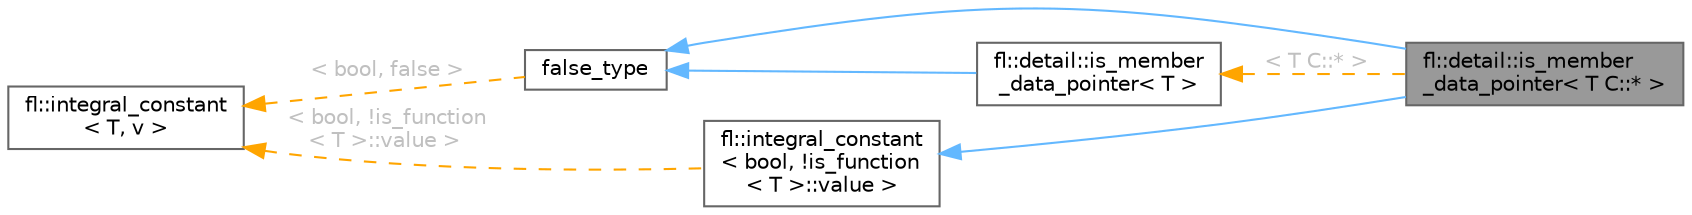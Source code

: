 digraph "fl::detail::is_member_data_pointer&lt; T C::* &gt;"
{
 // INTERACTIVE_SVG=YES
 // LATEX_PDF_SIZE
  bgcolor="transparent";
  edge [fontname=Helvetica,fontsize=10,labelfontname=Helvetica,labelfontsize=10];
  node [fontname=Helvetica,fontsize=10,shape=box,height=0.2,width=0.4];
  rankdir="LR";
  Node1 [id="Node000001",label="fl::detail::is_member\l_data_pointer\< T C::* \>",height=0.2,width=0.4,color="gray40", fillcolor="grey60", style="filled", fontcolor="black",tooltip=" "];
  Node2 -> Node1 [id="edge1_Node000001_Node000002",dir="back",color="steelblue1",style="solid",tooltip=" "];
  Node2 [id="Node000002",label="false_type",height=0.2,width=0.4,color="gray40", fillcolor="white", style="filled",URL="$d1/d55/structfl_1_1integral__constant.html",tooltip=" "];
  Node3 -> Node2 [id="edge2_Node000002_Node000003",dir="back",color="orange",style="dashed",tooltip=" ",label=" \< bool, false \>",fontcolor="grey" ];
  Node3 [id="Node000003",label="fl::integral_constant\l\< T, v \>",height=0.2,width=0.4,color="gray40", fillcolor="white", style="filled",URL="$d1/d55/structfl_1_1integral__constant.html",tooltip=" "];
  Node4 -> Node1 [id="edge3_Node000001_Node000004",dir="back",color="steelblue1",style="solid",tooltip=" "];
  Node4 [id="Node000004",label="fl::integral_constant\l\< bool, !is_function\l\< T \>::value \>",height=0.2,width=0.4,color="gray40", fillcolor="white", style="filled",URL="$d1/d55/structfl_1_1integral__constant.html",tooltip=" "];
  Node3 -> Node4 [id="edge4_Node000004_Node000003",dir="back",color="orange",style="dashed",tooltip=" ",label=" \< bool, !is_function\l\< T \>::value \>",fontcolor="grey" ];
  Node5 -> Node1 [id="edge5_Node000001_Node000005",dir="back",color="orange",style="dashed",tooltip=" ",label=" \< T C::* \>",fontcolor="grey" ];
  Node5 [id="Node000005",label="fl::detail::is_member\l_data_pointer\< T \>",height=0.2,width=0.4,color="gray40", fillcolor="white", style="filled",URL="$dd/d83/structfl_1_1detail_1_1is__member__data__pointer.html",tooltip=" "];
  Node2 -> Node5 [id="edge6_Node000005_Node000002",dir="back",color="steelblue1",style="solid",tooltip=" "];
}
